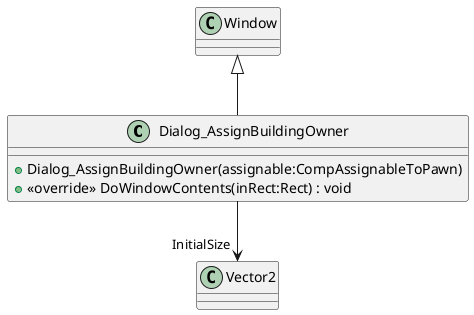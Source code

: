 @startuml
class Dialog_AssignBuildingOwner {
    + Dialog_AssignBuildingOwner(assignable:CompAssignableToPawn)
    + <<override>> DoWindowContents(inRect:Rect) : void
}
Window <|-- Dialog_AssignBuildingOwner
Dialog_AssignBuildingOwner --> "InitialSize" Vector2
@enduml
